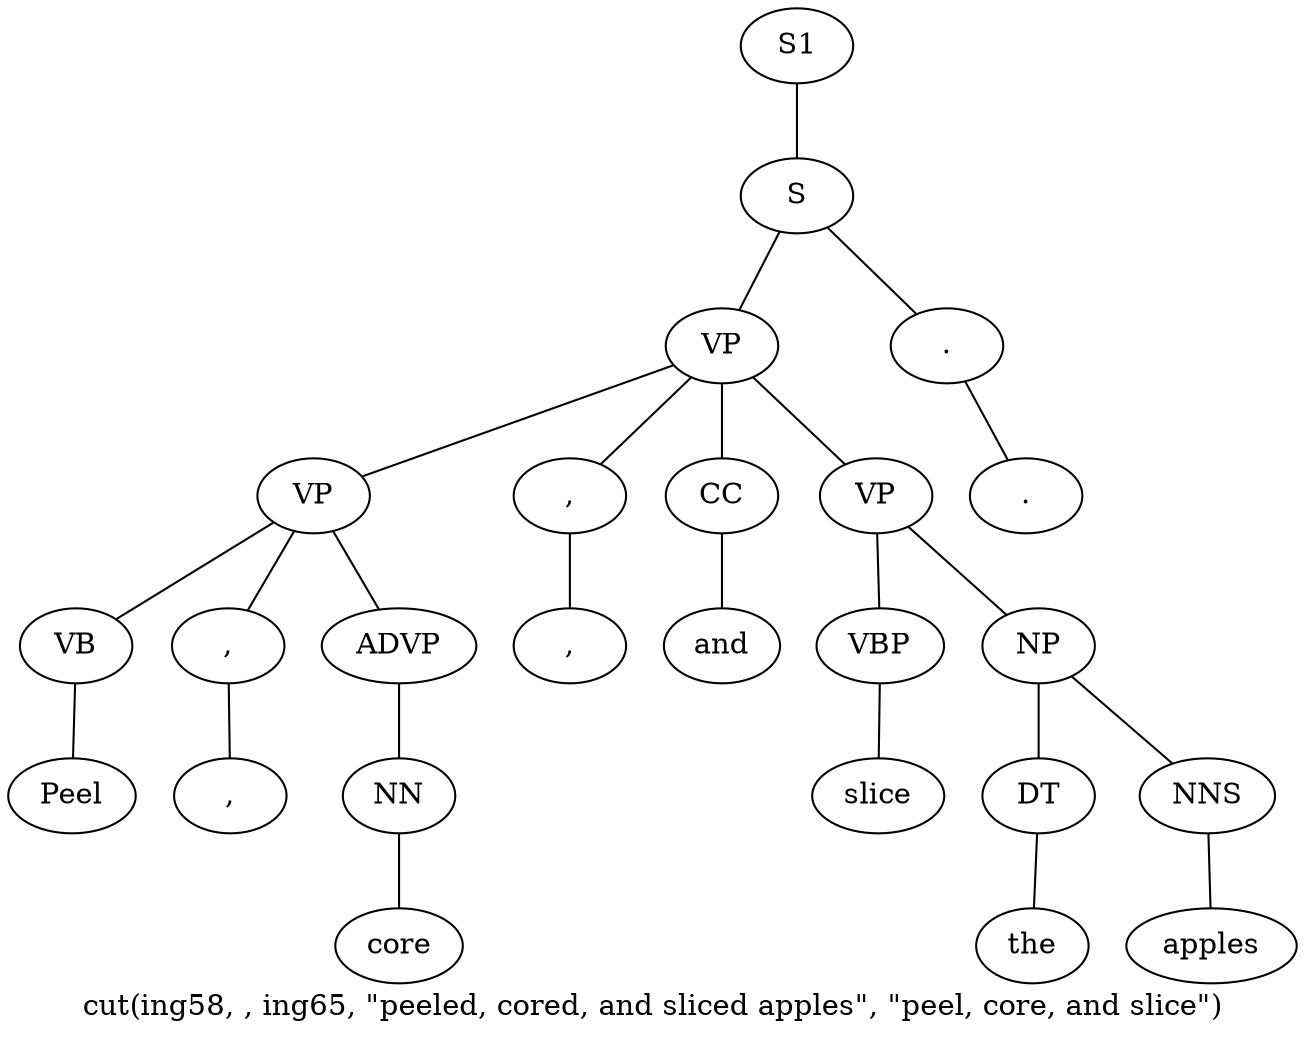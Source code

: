 graph SyntaxGraph {
	label = "cut(ing58, , ing65, \"peeled, cored, and sliced apples\", \"peel, core, and slice\")";
	Node0 [label="S1"];
	Node1 [label="S"];
	Node2 [label="VP"];
	Node3 [label="VP"];
	Node4 [label="VB"];
	Node5 [label="Peel"];
	Node6 [label=","];
	Node7 [label=","];
	Node8 [label="ADVP"];
	Node9 [label="NN"];
	Node10 [label="core"];
	Node11 [label=","];
	Node12 [label=","];
	Node13 [label="CC"];
	Node14 [label="and"];
	Node15 [label="VP"];
	Node16 [label="VBP"];
	Node17 [label="slice"];
	Node18 [label="NP"];
	Node19 [label="DT"];
	Node20 [label="the"];
	Node21 [label="NNS"];
	Node22 [label="apples"];
	Node23 [label="."];
	Node24 [label="."];

	Node0 -- Node1;
	Node1 -- Node2;
	Node1 -- Node23;
	Node2 -- Node3;
	Node2 -- Node11;
	Node2 -- Node13;
	Node2 -- Node15;
	Node3 -- Node4;
	Node3 -- Node6;
	Node3 -- Node8;
	Node4 -- Node5;
	Node6 -- Node7;
	Node8 -- Node9;
	Node9 -- Node10;
	Node11 -- Node12;
	Node13 -- Node14;
	Node15 -- Node16;
	Node15 -- Node18;
	Node16 -- Node17;
	Node18 -- Node19;
	Node18 -- Node21;
	Node19 -- Node20;
	Node21 -- Node22;
	Node23 -- Node24;
}